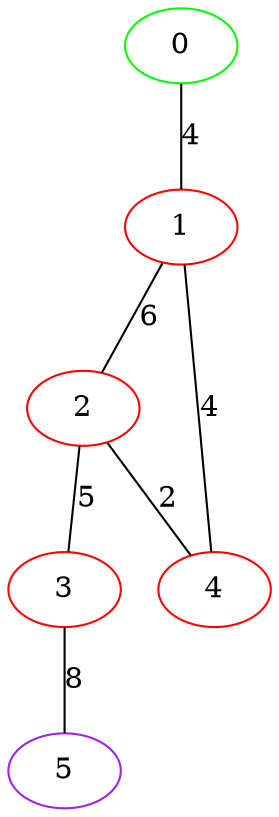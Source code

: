 graph "" {
0 [color=green, weight=2];
1 [color=red, weight=1];
2 [color=red, weight=1];
3 [color=red, weight=1];
4 [color=red, weight=1];
5 [color=purple, weight=4];
0 -- 1  [key=0, label=4];
1 -- 2  [key=0, label=6];
1 -- 4  [key=0, label=4];
2 -- 3  [key=0, label=5];
2 -- 4  [key=0, label=2];
3 -- 5  [key=0, label=8];
}
